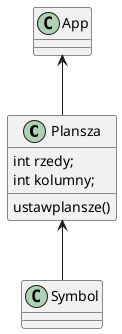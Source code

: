 @startuml

class Plansza{
    int rzedy;
    int kolumny;
    ustawplansze()
}
App<--Plansza
Plansza<--Symbol
@enduml